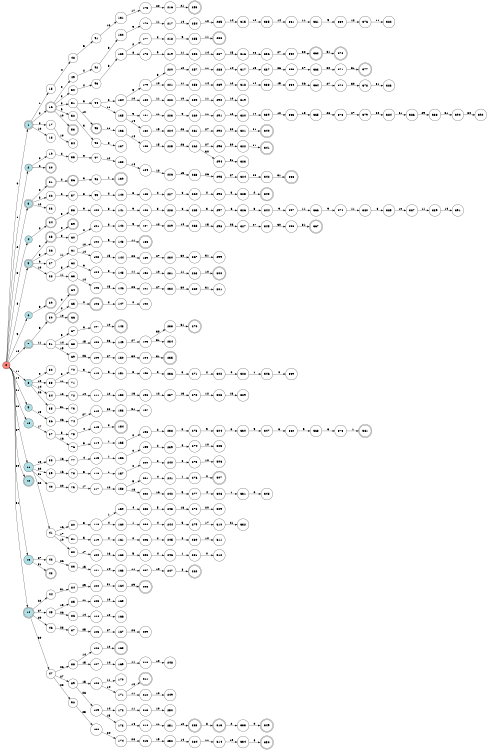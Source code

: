 digraph APTA {
__start0 [label="" shape="none"];

rankdir=LR;
size="8,5";

s0 [style="filled", color="black", fillcolor="#ff817b" shape="circle", label="0"];
s1 [style="rounded,filled", color="black", fillcolor="powderblue" shape="doublecircle", label="1"];
s2 [style="filled", color="black", fillcolor="powderblue" shape="circle", label="2"];
s3 [style="rounded,filled", color="black", fillcolor="powderblue" shape="doublecircle", label="3"];
s4 [style="filled", color="black", fillcolor="powderblue" shape="circle", label="4"];
s5 [style="rounded,filled", color="black", fillcolor="powderblue" shape="doublecircle", label="5"];
s6 [style="filled", color="black", fillcolor="powderblue" shape="circle", label="6"];
s7 [style="rounded,filled", color="black", fillcolor="powderblue" shape="doublecircle", label="7"];
s8 [style="filled", color="black", fillcolor="powderblue" shape="circle", label="8"];
s9 [style="filled", color="black", fillcolor="powderblue" shape="circle", label="9"];
s10 [style="filled", color="black", fillcolor="powderblue" shape="circle", label="10"];
s11 [style="filled", color="black", fillcolor="powderblue" shape="circle", label="11"];
s12 [style="rounded,filled", color="black", fillcolor="powderblue" shape="doublecircle", label="12"];
s13 [style="filled", color="black", fillcolor="powderblue" shape="circle", label="13"];
s14 [style="rounded,filled", color="black", fillcolor="powderblue" shape="doublecircle", label="14"];
s15 [style="filled", color="black", fillcolor="white" shape="circle", label="15"];
s16 [style="rounded,filled", color="black", fillcolor="white" shape="doublecircle", label="16"];
s17 [style="filled", color="black", fillcolor="white" shape="circle", label="17"];
s18 [style="filled", color="black", fillcolor="white" shape="circle", label="18"];
s19 [style="filled", color="black", fillcolor="white" shape="circle", label="19"];
s20 [style="rounded,filled", color="black", fillcolor="white" shape="doublecircle", label="20"];
s21 [style="rounded,filled", color="black", fillcolor="white" shape="doublecircle", label="21"];
s22 [style="filled", color="black", fillcolor="white" shape="circle", label="22"];
s23 [style="filled", color="black", fillcolor="white" shape="circle", label="23"];
s24 [style="rounded,filled", color="black", fillcolor="white" shape="doublecircle", label="24"];
s25 [style="rounded,filled", color="black", fillcolor="white" shape="doublecircle", label="25"];
s26 [style="filled", color="black", fillcolor="white" shape="circle", label="26"];
s27 [style="filled", color="black", fillcolor="white" shape="circle", label="27"];
s28 [style="filled", color="black", fillcolor="white" shape="circle", label="28"];
s29 [style="rounded,filled", color="black", fillcolor="white" shape="doublecircle", label="29"];
s30 [style="rounded,filled", color="black", fillcolor="white" shape="doublecircle", label="30"];
s31 [style="filled", color="black", fillcolor="white" shape="circle", label="31"];
s32 [style="filled", color="black", fillcolor="white" shape="circle", label="32"];
s33 [style="filled", color="black", fillcolor="white" shape="circle", label="33"];
s34 [style="filled", color="black", fillcolor="white" shape="circle", label="34"];
s35 [style="filled", color="black", fillcolor="white" shape="circle", label="35"];
s36 [style="filled", color="black", fillcolor="white" shape="circle", label="36"];
s37 [style="filled", color="black", fillcolor="white" shape="circle", label="37"];
s38 [style="filled", color="black", fillcolor="white" shape="circle", label="38"];
s39 [style="filled", color="black", fillcolor="white" shape="circle", label="39"];
s40 [style="filled", color="black", fillcolor="white" shape="circle", label="40"];
s41 [style="filled", color="black", fillcolor="white" shape="circle", label="41"];
s42 [style="filled", color="black", fillcolor="white" shape="circle", label="42"];
s43 [style="rounded,filled", color="black", fillcolor="white" shape="doublecircle", label="43"];
s44 [style="filled", color="black", fillcolor="white" shape="circle", label="44"];
s45 [style="filled", color="black", fillcolor="white" shape="circle", label="45"];
s46 [style="filled", color="black", fillcolor="white" shape="circle", label="46"];
s47 [style="filled", color="black", fillcolor="white" shape="circle", label="47"];
s48 [style="filled", color="black", fillcolor="white" shape="circle", label="48"];
s49 [style="filled", color="black", fillcolor="white" shape="circle", label="49"];
s50 [style="filled", color="black", fillcolor="white" shape="circle", label="50"];
s51 [style="filled", color="black", fillcolor="white" shape="circle", label="51"];
s52 [style="filled", color="black", fillcolor="white" shape="circle", label="52"];
s53 [style="rounded,filled", color="black", fillcolor="white" shape="doublecircle", label="53"];
s54 [style="filled", color="black", fillcolor="white" shape="circle", label="54"];
s55 [style="filled", color="black", fillcolor="white" shape="circle", label="55"];
s56 [style="rounded,filled", color="black", fillcolor="white" shape="doublecircle", label="56"];
s57 [style="filled", color="black", fillcolor="white" shape="circle", label="57"];
s58 [style="filled", color="black", fillcolor="white" shape="circle", label="58"];
s59 [style="rounded,filled", color="black", fillcolor="white" shape="doublecircle", label="59"];
s60 [style="filled", color="black", fillcolor="white" shape="circle", label="60"];
s61 [style="filled", color="black", fillcolor="white" shape="circle", label="61"];
s62 [style="filled", color="black", fillcolor="white" shape="circle", label="62"];
s63 [style="filled", color="black", fillcolor="white" shape="circle", label="63"];
s64 [style="rounded,filled", color="black", fillcolor="white" shape="doublecircle", label="64"];
s65 [style="filled", color="black", fillcolor="white" shape="circle", label="65"];
s66 [style="rounded,filled", color="black", fillcolor="white" shape="doublecircle", label="66"];
s67 [style="filled", color="black", fillcolor="white" shape="circle", label="67"];
s68 [style="filled", color="black", fillcolor="white" shape="circle", label="68"];
s69 [style="filled", color="black", fillcolor="white" shape="circle", label="69"];
s70 [style="filled", color="black", fillcolor="white" shape="circle", label="70"];
s71 [style="filled", color="black", fillcolor="white" shape="circle", label="71"];
s72 [style="filled", color="black", fillcolor="white" shape="circle", label="72"];
s73 [style="filled", color="black", fillcolor="white" shape="circle", label="73"];
s74 [style="filled", color="black", fillcolor="white" shape="circle", label="74"];
s75 [style="filled", color="black", fillcolor="white" shape="circle", label="75"];
s76 [style="filled", color="black", fillcolor="white" shape="circle", label="76"];
s77 [style="filled", color="black", fillcolor="white" shape="circle", label="77"];
s78 [style="filled", color="black", fillcolor="white" shape="circle", label="78"];
s79 [style="filled", color="black", fillcolor="white" shape="circle", label="79"];
s80 [style="filled", color="black", fillcolor="white" shape="circle", label="80"];
s81 [style="filled", color="black", fillcolor="white" shape="circle", label="81"];
s82 [style="filled", color="black", fillcolor="white" shape="circle", label="82"];
s83 [style="filled", color="black", fillcolor="white" shape="circle", label="83"];
s84 [style="filled", color="black", fillcolor="white" shape="circle", label="84"];
s85 [style="filled", color="black", fillcolor="white" shape="circle", label="85"];
s86 [style="filled", color="black", fillcolor="white" shape="circle", label="86"];
s87 [style="filled", color="black", fillcolor="white" shape="circle", label="87"];
s88 [style="filled", color="black", fillcolor="white" shape="circle", label="88"];
s89 [style="filled", color="black", fillcolor="white" shape="circle", label="89"];
s90 [style="filled", color="black", fillcolor="white" shape="circle", label="90"];
s91 [style="filled", color="black", fillcolor="white" shape="circle", label="91"];
s92 [style="filled", color="black", fillcolor="white" shape="circle", label="92"];
s93 [style="filled", color="black", fillcolor="white" shape="circle", label="93"];
s94 [style="filled", color="black", fillcolor="white" shape="circle", label="94"];
s95 [style="rounded,filled", color="black", fillcolor="white" shape="doublecircle", label="95"];
s96 [style="filled", color="black", fillcolor="white" shape="circle", label="96"];
s97 [style="filled", color="black", fillcolor="white" shape="circle", label="97"];
s98 [style="filled", color="black", fillcolor="white" shape="circle", label="98"];
s99 [style="filled", color="black", fillcolor="white" shape="circle", label="99"];
s100 [style="filled", color="black", fillcolor="white" shape="circle", label="100"];
s101 [style="filled", color="black", fillcolor="white" shape="circle", label="101"];
s102 [style="filled", color="black", fillcolor="white" shape="circle", label="102"];
s103 [style="filled", color="black", fillcolor="white" shape="circle", label="103"];
s104 [style="filled", color="black", fillcolor="white" shape="circle", label="104"];
s105 [style="filled", color="black", fillcolor="white" shape="circle", label="105"];
s106 [style="rounded,filled", color="black", fillcolor="white" shape="doublecircle", label="106"];
s107 [style="filled", color="black", fillcolor="white" shape="circle", label="107"];
s108 [style="filled", color="black", fillcolor="white" shape="circle", label="108"];
s109 [style="filled", color="black", fillcolor="white" shape="circle", label="109"];
s110 [style="filled", color="black", fillcolor="white" shape="circle", label="110"];
s111 [style="filled", color="black", fillcolor="white" shape="circle", label="111"];
s112 [style="filled", color="black", fillcolor="white" shape="circle", label="112"];
s113 [style="filled", color="black", fillcolor="white" shape="circle", label="113"];
s114 [style="filled", color="black", fillcolor="white" shape="circle", label="114"];
s115 [style="filled", color="black", fillcolor="white" shape="circle", label="115"];
s116 [style="filled", color="black", fillcolor="white" shape="circle", label="116"];
s117 [style="filled", color="black", fillcolor="white" shape="circle", label="117"];
s118 [style="filled", color="black", fillcolor="white" shape="circle", label="118"];
s119 [style="filled", color="black", fillcolor="white" shape="circle", label="119"];
s120 [style="filled", color="black", fillcolor="white" shape="circle", label="120"];
s121 [style="filled", color="black", fillcolor="white" shape="circle", label="121"];
s122 [style="filled", color="black", fillcolor="white" shape="circle", label="122"];
s123 [style="filled", color="black", fillcolor="white" shape="circle", label="123"];
s124 [style="filled", color="black", fillcolor="white" shape="circle", label="124"];
s125 [style="filled", color="black", fillcolor="white" shape="circle", label="125"];
s126 [style="filled", color="black", fillcolor="white" shape="circle", label="126"];
s127 [style="filled", color="black", fillcolor="white" shape="circle", label="127"];
s128 [style="filled", color="black", fillcolor="white" shape="circle", label="128"];
s129 [style="filled", color="black", fillcolor="white" shape="circle", label="129"];
s130 [style="filled", color="black", fillcolor="white" shape="circle", label="130"];
s131 [style="filled", color="black", fillcolor="white" shape="circle", label="131"];
s132 [style="filled", color="black", fillcolor="white" shape="circle", label="132"];
s133 [style="filled", color="black", fillcolor="white" shape="circle", label="133"];
s134 [style="filled", color="black", fillcolor="white" shape="circle", label="134"];
s135 [style="filled", color="black", fillcolor="white" shape="circle", label="135"];
s136 [style="filled", color="black", fillcolor="white" shape="circle", label="136"];
s137 [style="filled", color="black", fillcolor="white" shape="circle", label="137"];
s138 [style="filled", color="black", fillcolor="white" shape="circle", label="138"];
s139 [style="rounded,filled", color="black", fillcolor="white" shape="doublecircle", label="139"];
s140 [style="filled", color="black", fillcolor="white" shape="circle", label="140"];
s141 [style="filled", color="black", fillcolor="white" shape="circle", label="141"];
s142 [style="filled", color="black", fillcolor="white" shape="circle", label="142"];
s143 [style="filled", color="black", fillcolor="white" shape="circle", label="143"];
s144 [style="filled", color="black", fillcolor="white" shape="circle", label="144"];
s145 [style="filled", color="black", fillcolor="white" shape="circle", label="145"];
s146 [style="filled", color="black", fillcolor="white" shape="circle", label="146"];
s147 [style="filled", color="black", fillcolor="white" shape="circle", label="147"];
s148 [style="rounded,filled", color="black", fillcolor="white" shape="doublecircle", label="148"];
s149 [style="filled", color="black", fillcolor="white" shape="circle", label="149"];
s150 [style="filled", color="black", fillcolor="white" shape="circle", label="150"];
s151 [style="filled", color="black", fillcolor="white" shape="circle", label="151"];
s152 [style="filled", color="black", fillcolor="white" shape="circle", label="152"];
s153 [style="filled", color="black", fillcolor="white" shape="circle", label="153"];
s154 [style="rounded,filled", color="black", fillcolor="white" shape="doublecircle", label="154"];
s155 [style="filled", color="black", fillcolor="white" shape="circle", label="155"];
s156 [style="filled", color="black", fillcolor="white" shape="circle", label="156"];
s157 [style="filled", color="black", fillcolor="white" shape="circle", label="157"];
s158 [style="filled", color="black", fillcolor="white" shape="circle", label="158"];
s159 [style="filled", color="black", fillcolor="white" shape="circle", label="159"];
s160 [style="filled", color="black", fillcolor="white" shape="circle", label="160"];
s161 [style="filled", color="black", fillcolor="white" shape="circle", label="161"];
s162 [style="filled", color="black", fillcolor="white" shape="circle", label="162"];
s163 [style="filled", color="black", fillcolor="white" shape="circle", label="163"];
s164 [style="filled", color="black", fillcolor="white" shape="circle", label="164"];
s165 [style="filled", color="black", fillcolor="white" shape="circle", label="165"];
s166 [style="filled", color="black", fillcolor="white" shape="circle", label="166"];
s167 [style="filled", color="black", fillcolor="white" shape="circle", label="167"];
s168 [style="rounded,filled", color="black", fillcolor="white" shape="doublecircle", label="168"];
s169 [style="filled", color="black", fillcolor="white" shape="circle", label="169"];
s170 [style="filled", color="black", fillcolor="white" shape="circle", label="170"];
s171 [style="filled", color="black", fillcolor="white" shape="circle", label="171"];
s172 [style="filled", color="black", fillcolor="white" shape="circle", label="172"];
s173 [style="filled", color="black", fillcolor="white" shape="circle", label="173"];
s174 [style="filled", color="black", fillcolor="white" shape="circle", label="174"];
s175 [style="filled", color="black", fillcolor="white" shape="circle", label="175"];
s176 [style="filled", color="black", fillcolor="white" shape="circle", label="176"];
s177 [style="filled", color="black", fillcolor="white" shape="circle", label="177"];
s178 [style="filled", color="black", fillcolor="white" shape="circle", label="178"];
s179 [style="filled", color="black", fillcolor="white" shape="circle", label="179"];
s180 [style="filled", color="black", fillcolor="white" shape="circle", label="180"];
s181 [style="filled", color="black", fillcolor="white" shape="circle", label="181"];
s182 [style="filled", color="black", fillcolor="white" shape="circle", label="182"];
s183 [style="filled", color="black", fillcolor="white" shape="circle", label="183"];
s184 [style="filled", color="black", fillcolor="white" shape="circle", label="184"];
s185 [style="filled", color="black", fillcolor="white" shape="circle", label="185"];
s186 [style="filled", color="black", fillcolor="white" shape="circle", label="186"];
s187 [style="filled", color="black", fillcolor="white" shape="circle", label="187"];
s188 [style="rounded,filled", color="black", fillcolor="white" shape="doublecircle", label="188"];
s189 [style="filled", color="black", fillcolor="white" shape="circle", label="189"];
s190 [style="filled", color="black", fillcolor="white" shape="circle", label="190"];
s191 [style="filled", color="black", fillcolor="white" shape="circle", label="191"];
s192 [style="filled", color="black", fillcolor="white" shape="circle", label="192"];
s193 [style="filled", color="black", fillcolor="white" shape="circle", label="193"];
s194 [style="filled", color="black", fillcolor="white" shape="circle", label="194"];
s195 [style="filled", color="black", fillcolor="white" shape="circle", label="195"];
s196 [style="filled", color="black", fillcolor="white" shape="circle", label="196"];
s197 [style="filled", color="black", fillcolor="white" shape="circle", label="197"];
s198 [style="filled", color="black", fillcolor="white" shape="circle", label="198"];
s199 [style="filled", color="black", fillcolor="white" shape="circle", label="199"];
s200 [style="filled", color="black", fillcolor="white" shape="circle", label="200"];
s201 [style="filled", color="black", fillcolor="white" shape="circle", label="201"];
s202 [style="filled", color="black", fillcolor="white" shape="circle", label="202"];
s203 [style="filled", color="black", fillcolor="white" shape="circle", label="203"];
s204 [style="filled", color="black", fillcolor="white" shape="circle", label="204"];
s205 [style="filled", color="black", fillcolor="white" shape="circle", label="205"];
s206 [style="filled", color="black", fillcolor="white" shape="circle", label="206"];
s207 [style="filled", color="black", fillcolor="white" shape="circle", label="207"];
s208 [style="rounded,filled", color="black", fillcolor="white" shape="doublecircle", label="208"];
s209 [style="filled", color="black", fillcolor="white" shape="circle", label="209"];
s210 [style="filled", color="black", fillcolor="white" shape="circle", label="210"];
s211 [style="rounded,filled", color="black", fillcolor="white" shape="doublecircle", label="211"];
s212 [style="filled", color="black", fillcolor="white" shape="circle", label="212"];
s213 [style="filled", color="black", fillcolor="white" shape="circle", label="213"];
s214 [style="filled", color="black", fillcolor="white" shape="circle", label="214"];
s215 [style="filled", color="black", fillcolor="white" shape="circle", label="215"];
s216 [style="filled", color="black", fillcolor="white" shape="circle", label="216"];
s217 [style="filled", color="black", fillcolor="white" shape="circle", label="217"];
s218 [style="filled", color="black", fillcolor="white" shape="circle", label="218"];
s219 [style="filled", color="black", fillcolor="white" shape="circle", label="219"];
s220 [style="filled", color="black", fillcolor="white" shape="circle", label="220"];
s221 [style="filled", color="black", fillcolor="white" shape="circle", label="221"];
s222 [style="filled", color="black", fillcolor="white" shape="circle", label="222"];
s223 [style="filled", color="black", fillcolor="white" shape="circle", label="223"];
s224 [style="filled", color="black", fillcolor="white" shape="circle", label="224"];
s225 [style="filled", color="black", fillcolor="white" shape="circle", label="225"];
s226 [style="filled", color="black", fillcolor="white" shape="circle", label="226"];
s227 [style="filled", color="black", fillcolor="white" shape="circle", label="227"];
s228 [style="filled", color="black", fillcolor="white" shape="circle", label="228"];
s229 [style="filled", color="black", fillcolor="white" shape="circle", label="229"];
s230 [style="filled", color="black", fillcolor="white" shape="circle", label="230"];
s231 [style="filled", color="black", fillcolor="white" shape="circle", label="231"];
s232 [style="filled", color="black", fillcolor="white" shape="circle", label="232"];
s233 [style="filled", color="black", fillcolor="white" shape="circle", label="233"];
s234 [style="filled", color="black", fillcolor="white" shape="circle", label="234"];
s235 [style="rounded,filled", color="black", fillcolor="white" shape="doublecircle", label="235"];
s236 [style="filled", color="black", fillcolor="white" shape="circle", label="236"];
s237 [style="filled", color="black", fillcolor="white" shape="circle", label="237"];
s238 [style="filled", color="black", fillcolor="white" shape="circle", label="238"];
s239 [style="filled", color="black", fillcolor="white" shape="circle", label="239"];
s240 [style="filled", color="black", fillcolor="white" shape="circle", label="240"];
s241 [style="filled", color="black", fillcolor="white" shape="circle", label="241"];
s242 [style="filled", color="black", fillcolor="white" shape="circle", label="242"];
s243 [style="filled", color="black", fillcolor="white" shape="circle", label="243"];
s244 [style="filled", color="black", fillcolor="white" shape="circle", label="244"];
s245 [style="filled", color="black", fillcolor="white" shape="circle", label="245"];
s246 [style="filled", color="black", fillcolor="white" shape="circle", label="246"];
s247 [style="filled", color="black", fillcolor="white" shape="circle", label="247"];
s248 [style="filled", color="black", fillcolor="white" shape="circle", label="248"];
s249 [style="filled", color="black", fillcolor="white" shape="circle", label="249"];
s250 [style="filled", color="black", fillcolor="white" shape="circle", label="250"];
s251 [style="filled", color="black", fillcolor="white" shape="circle", label="251"];
s252 [style="filled", color="black", fillcolor="white" shape="circle", label="252"];
s253 [style="rounded,filled", color="black", fillcolor="white" shape="doublecircle", label="253"];
s254 [style="filled", color="black", fillcolor="white" shape="circle", label="254"];
s255 [style="filled", color="black", fillcolor="white" shape="circle", label="255"];
s256 [style="filled", color="black", fillcolor="white" shape="circle", label="256"];
s257 [style="filled", color="black", fillcolor="white" shape="circle", label="257"];
s258 [style="filled", color="black", fillcolor="white" shape="circle", label="258"];
s259 [style="filled", color="black", fillcolor="white" shape="circle", label="259"];
s260 [style="filled", color="black", fillcolor="white" shape="circle", label="260"];
s261 [style="filled", color="black", fillcolor="white" shape="circle", label="261"];
s262 [style="filled", color="black", fillcolor="white" shape="circle", label="262"];
s263 [style="filled", color="black", fillcolor="white" shape="circle", label="263"];
s264 [style="filled", color="black", fillcolor="white" shape="circle", label="264"];
s265 [style="filled", color="black", fillcolor="white" shape="circle", label="265"];
s266 [style="filled", color="black", fillcolor="white" shape="circle", label="266"];
s267 [style="filled", color="black", fillcolor="white" shape="circle", label="267"];
s268 [style="filled", color="black", fillcolor="white" shape="circle", label="268"];
s269 [style="filled", color="black", fillcolor="white" shape="circle", label="269"];
s270 [style="rounded,filled", color="black", fillcolor="white" shape="doublecircle", label="270"];
s271 [style="filled", color="black", fillcolor="white" shape="circle", label="271"];
s272 [style="filled", color="black", fillcolor="white" shape="circle", label="272"];
s273 [style="filled", color="black", fillcolor="white" shape="circle", label="273"];
s274 [style="filled", color="black", fillcolor="white" shape="circle", label="274"];
s275 [style="filled", color="black", fillcolor="white" shape="circle", label="275"];
s276 [style="filled", color="black", fillcolor="white" shape="circle", label="276"];
s277 [style="filled", color="black", fillcolor="white" shape="circle", label="277"];
s278 [style="filled", color="black", fillcolor="white" shape="circle", label="278"];
s279 [style="filled", color="black", fillcolor="white" shape="circle", label="279"];
s280 [style="filled", color="black", fillcolor="white" shape="circle", label="280"];
s281 [style="filled", color="black", fillcolor="white" shape="circle", label="281"];
s282 [style="rounded,filled", color="black", fillcolor="white" shape="doublecircle", label="282"];
s283 [style="rounded,filled", color="black", fillcolor="white" shape="doublecircle", label="283"];
s284 [style="filled", color="black", fillcolor="white" shape="circle", label="284"];
s285 [style="filled", color="black", fillcolor="white" shape="circle", label="285"];
s286 [style="rounded,filled", color="black", fillcolor="white" shape="doublecircle", label="286"];
s287 [style="filled", color="black", fillcolor="white" shape="circle", label="287"];
s288 [style="filled", color="black", fillcolor="white" shape="circle", label="288"];
s289 [style="filled", color="black", fillcolor="white" shape="circle", label="289"];
s290 [style="filled", color="black", fillcolor="white" shape="circle", label="290"];
s291 [style="filled", color="black", fillcolor="white" shape="circle", label="291"];
s292 [style="filled", color="black", fillcolor="white" shape="circle", label="292"];
s293 [style="filled", color="black", fillcolor="white" shape="circle", label="293"];
s294 [style="filled", color="black", fillcolor="white" shape="circle", label="294"];
s295 [style="filled", color="black", fillcolor="white" shape="circle", label="295"];
s296 [style="filled", color="black", fillcolor="white" shape="circle", label="296"];
s297 [style="filled", color="black", fillcolor="white" shape="circle", label="297"];
s298 [style="filled", color="black", fillcolor="white" shape="circle", label="298"];
s299 [style="filled", color="black", fillcolor="white" shape="circle", label="299"];
s300 [style="rounded,filled", color="black", fillcolor="white" shape="doublecircle", label="300"];
s301 [style="filled", color="black", fillcolor="white" shape="circle", label="301"];
s302 [style="filled", color="black", fillcolor="white" shape="circle", label="302"];
s303 [style="filled", color="black", fillcolor="white" shape="circle", label="303"];
s304 [style="filled", color="black", fillcolor="white" shape="circle", label="304"];
s305 [style="filled", color="black", fillcolor="white" shape="circle", label="305"];
s306 [style="filled", color="black", fillcolor="white" shape="circle", label="306"];
s307 [style="rounded,filled", color="black", fillcolor="white" shape="doublecircle", label="307"];
s308 [style="filled", color="black", fillcolor="white" shape="circle", label="308"];
s309 [style="filled", color="black", fillcolor="white" shape="circle", label="309"];
s310 [style="filled", color="black", fillcolor="white" shape="circle", label="310"];
s311 [style="filled", color="black", fillcolor="white" shape="circle", label="311"];
s312 [style="filled", color="black", fillcolor="white" shape="circle", label="312"];
s313 [style="rounded,filled", color="black", fillcolor="white" shape="doublecircle", label="313"];
s314 [style="filled", color="black", fillcolor="white" shape="circle", label="314"];
s315 [style="filled", color="black", fillcolor="white" shape="circle", label="315"];
s316 [style="filled", color="black", fillcolor="white" shape="circle", label="316"];
s317 [style="filled", color="black", fillcolor="white" shape="circle", label="317"];
s318 [style="filled", color="black", fillcolor="white" shape="circle", label="318"];
s319 [style="filled", color="black", fillcolor="white" shape="circle", label="319"];
s320 [style="filled", color="black", fillcolor="white" shape="circle", label="320"];
s321 [style="filled", color="black", fillcolor="white" shape="circle", label="321"];
s322 [style="filled", color="black", fillcolor="white" shape="circle", label="322"];
s323 [style="filled", color="black", fillcolor="white" shape="circle", label="323"];
s324 [style="filled", color="black", fillcolor="white" shape="circle", label="324"];
s325 [style="filled", color="black", fillcolor="white" shape="circle", label="325"];
s326 [style="filled", color="black", fillcolor="white" shape="circle", label="326"];
s327 [style="filled", color="black", fillcolor="white" shape="circle", label="327"];
s328 [style="filled", color="black", fillcolor="white" shape="circle", label="328"];
s329 [style="filled", color="black", fillcolor="white" shape="circle", label="329"];
s330 [style="filled", color="black", fillcolor="white" shape="circle", label="330"];
s331 [style="filled", color="black", fillcolor="white" shape="circle", label="331"];
s332 [style="filled", color="black", fillcolor="white" shape="circle", label="332"];
s333 [style="filled", color="black", fillcolor="white" shape="circle", label="333"];
s334 [style="filled", color="black", fillcolor="white" shape="circle", label="334"];
s335 [style="filled", color="black", fillcolor="white" shape="circle", label="335"];
s336 [style="filled", color="black", fillcolor="white" shape="circle", label="336"];
s337 [style="filled", color="black", fillcolor="white" shape="circle", label="337"];
s338 [style="filled", color="black", fillcolor="white" shape="circle", label="338"];
s339 [style="filled", color="black", fillcolor="white" shape="circle", label="339"];
s340 [style="rounded,filled", color="black", fillcolor="white" shape="doublecircle", label="340"];
s341 [style="rounded,filled", color="black", fillcolor="white" shape="doublecircle", label="341"];
s342 [style="filled", color="black", fillcolor="white" shape="circle", label="342"];
s343 [style="rounded,filled", color="black", fillcolor="white" shape="doublecircle", label="343"];
s344 [style="filled", color="black", fillcolor="white" shape="circle", label="344"];
s345 [style="filled", color="black", fillcolor="white" shape="circle", label="345"];
s346 [style="filled", color="black", fillcolor="white" shape="circle", label="346"];
s347 [style="filled", color="black", fillcolor="white" shape="circle", label="347"];
s348 [style="filled", color="black", fillcolor="white" shape="circle", label="348"];
s349 [style="rounded,filled", color="black", fillcolor="white" shape="doublecircle", label="349"];
s350 [style="rounded,filled", color="black", fillcolor="white" shape="doublecircle", label="350"];
s351 [style="filled", color="black", fillcolor="white" shape="circle", label="351"];
s352 [style="filled", color="black", fillcolor="white" shape="circle", label="352"];
s353 [style="filled", color="black", fillcolor="white" shape="circle", label="353"];
s354 [style="filled", color="black", fillcolor="white" shape="circle", label="354"];
s355 [style="filled", color="black", fillcolor="white" shape="circle", label="355"];
s356 [style="rounded,filled", color="black", fillcolor="white" shape="doublecircle", label="356"];
s357 [style="filled", color="black", fillcolor="white" shape="circle", label="357"];
s358 [style="filled", color="black", fillcolor="white" shape="circle", label="358"];
s359 [style="filled", color="black", fillcolor="white" shape="circle", label="359"];
s360 [style="filled", color="black", fillcolor="white" shape="circle", label="360"];
s361 [style="filled", color="black", fillcolor="white" shape="circle", label="361"];
s362 [style="rounded,filled", color="black", fillcolor="white" shape="doublecircle", label="362"];
s363 [style="filled", color="black", fillcolor="white" shape="circle", label="363"];
s364 [style="filled", color="black", fillcolor="white" shape="circle", label="364"];
s365 [style="filled", color="black", fillcolor="white" shape="circle", label="365"];
s366 [style="filled", color="black", fillcolor="white" shape="circle", label="366"];
s367 [style="rounded,filled", color="black", fillcolor="white" shape="doublecircle", label="367"];
s368 [style="filled", color="black", fillcolor="white" shape="circle", label="368"];
s369 [style="filled", color="black", fillcolor="white" shape="circle", label="369"];
s370 [style="rounded,filled", color="black", fillcolor="white" shape="doublecircle", label="370"];
s371 [style="filled", color="black", fillcolor="white" shape="circle", label="371"];
s372 [style="filled", color="black", fillcolor="white" shape="circle", label="372"];
s373 [style="filled", color="black", fillcolor="white" shape="circle", label="373"];
s374 [style="filled", color="black", fillcolor="white" shape="circle", label="374"];
s375 [style="filled", color="black", fillcolor="white" shape="circle", label="375"];
s376 [style="filled", color="black", fillcolor="white" shape="circle", label="376"];
s377 [style="rounded,filled", color="black", fillcolor="white" shape="doublecircle", label="377"];
s378 [style="filled", color="black", fillcolor="white" shape="circle", label="378"];
s379 [style="filled", color="black", fillcolor="white" shape="circle", label="379"];
s380 [style="filled", color="black", fillcolor="white" shape="circle", label="380"];
s381 [style="rounded,filled", color="black", fillcolor="white" shape="doublecircle", label="381"];
s382 [style="filled", color="black", fillcolor="white" shape="circle", label="382"];
s383 [style="filled", color="black", fillcolor="white" shape="circle", label="383"];
s384 [style="filled", color="black", fillcolor="white" shape="circle", label="384"];
s385 [style="filled", color="black", fillcolor="white" shape="circle", label="385"];
s386 [style="filled", color="black", fillcolor="white" shape="circle", label="386"];
s387 [style="filled", color="black", fillcolor="white" shape="circle", label="387"];
s388 [style="filled", color="black", fillcolor="white" shape="circle", label="388"];
s389 [style="filled", color="black", fillcolor="white" shape="circle", label="389"];
s390 [style="filled", color="black", fillcolor="white" shape="circle", label="390"];
s391 [style="filled", color="black", fillcolor="white" shape="circle", label="391"];
s392 [style="filled", color="black", fillcolor="white" shape="circle", label="392"];
s0 -> s1 [label="0"];
s0 -> s2 [label="1"];
s0 -> s3 [label="2"];
s0 -> s4 [label="3"];
s0 -> s5 [label="8"];
s0 -> s6 [label="9"];
s0 -> s7 [label="10"];
s0 -> s8 [label="11"];
s0 -> s9 [label="14"];
s0 -> s10 [label="21"];
s0 -> s11 [label="23"];
s0 -> s12 [label="27"];
s0 -> s13 [label="30"];
s0 -> s14 [label="31"];
s1 -> s15 [label="1"];
s1 -> s16 [label="2"];
s1 -> s17 [label="8"];
s1 -> s18 [label="10"];
s2 -> s19 [label="0"];
s2 -> s20 [label="2"];
s3 -> s21 [label="0"];
s3 -> s22 [label="3"];
s3 -> s23 [label="12"];
s4 -> s24 [label="2"];
s5 -> s25 [label="2"];
s5 -> s26 [label="3"];
s5 -> s27 [label="9"];
s5 -> s28 [label="10"];
s6 -> s29 [label="8"];
s7 -> s30 [label="8"];
s7 -> s31 [label="11"];
s8 -> s32 [label="9"];
s8 -> s33 [label="10"];
s8 -> s34 [label="14"];
s8 -> s35 [label="26"];
s9 -> s36 [label="15"];
s10 -> s37 [label="17"];
s11 -> s38 [label="19"];
s11 -> s39 [label="20"];
s11 -> s40 [label="21"];
s11 -> s41 [label="22"];
s13 -> s42 [label="27"];
s13 -> s43 [label="31"];
s14 -> s44 [label="22"];
s14 -> s45 [label="27"];
s14 -> s46 [label="29"];
s14 -> s47 [label="30"];
s15 -> s48 [label="4"];
s16 -> s49 [label="0"];
s16 -> s50 [label="3"];
s16 -> s51 [label="8"];
s16 -> s52 [label="9"];
s16 -> s53 [label="10"];
s17 -> s54 [label="10"];
s19 -> s55 [label="2"];
s21 -> s56 [label="2"];
s22 -> s57 [label="2"];
s24 -> s58 [label="3"];
s25 -> s59 [label="0"];
s25 -> s60 [label="8"];
s27 -> s61 [label="11"];
s28 -> s62 [label="8"];
s28 -> s63 [label="11"];
s30 -> s64 [label="0"];
s30 -> s65 [label="2"];
s30 -> s66 [label="10"];
s31 -> s67 [label="9"];
s31 -> s68 [label="14"];
s31 -> s69 [label="15"];
s33 -> s70 [label="8"];
s33 -> s71 [label="11"];
s34 -> s72 [label="12"];
s35 -> s73 [label="31"];
s36 -> s74 [label="26"];
s37 -> s75 [label="5"];
s37 -> s76 [label="16"];
s38 -> s77 [label="16"];
s39 -> s78 [label="16"];
s40 -> s79 [label="20"];
s41 -> s80 [label="16"];
s41 -> s81 [label="17"];
s41 -> s82 [label="19"];
s42 -> s83 [label="26"];
s44 -> s84 [label="31"];
s45 -> s85 [label="15"];
s45 -> s86 [label="26"];
s46 -> s87 [label="28"];
s47 -> s88 [label="26"];
s47 -> s89 [label="27"];
s47 -> s90 [label="28"];
s48 -> s91 [label="5"];
s49 -> s92 [label="2"];
s50 -> s93 [label="2"];
s51 -> s94 [label="9"];
s51 -> s95 [label="10"];
s52 -> s96 [label="3"];
s55 -> s97 [label="9"];
s56 -> s98 [label="3"];
s57 -> s99 [label="3"];
s58 -> s100 [label="9"];
s60 -> s101 [label="2"];
s61 -> s102 [label="10"];
s61 -> s103 [label="14"];
s62 -> s104 [label="9"];
s63 -> s105 [label="14"];
s65 -> s106 [label="0"];
s67 -> s107 [label="8"];
s68 -> s108 [label="15"];
s69 -> s109 [label="26"];
s70 -> s110 [label="3"];
s72 -> s111 [label="14"];
s74 -> s112 [label="27"];
s75 -> s113 [label="4"];
s76 -> s114 [label="5"];
s77 -> s115 [label="4"];
s78 -> s116 [label="5"];
s79 -> s117 [label="17"];
s80 -> s118 [label="5"];
s81 -> s119 [label="5"];
s82 -> s120 [label="17"];
s83 -> s121 [label="15"];
s84 -> s122 [label="29"];
s85 -> s123 [label="11"];
s86 -> s124 [label="14"];
s87 -> s125 [label="25"];
s88 -> s126 [label="14"];
s88 -> s127 [label="15"];
s89 -> s128 [label="15"];
s89 -> s129 [label="26"];
s90 -> s130 [label="25"];
s91 -> s131 [label="16"];
s92 -> s132 [label="8"];
s93 -> s133 [label="3"];
s94 -> s134 [label="8"];
s94 -> s135 [label="11"];
s95 -> s136 [label="11"];
s96 -> s137 [label="8"];
s97 -> s138 [label="12"];
s98 -> s139 [label="1"];
s99 -> s140 [label="2"];
s100 -> s141 [label="8"];
s101 -> s142 [label="8"];
s102 -> s143 [label="9"];
s103 -> s144 [label="15"];
s104 -> s145 [label="8"];
s105 -> s146 [label="15"];
s106 -> s147 [label="2"];
s107 -> s148 [label="10"];
s108 -> s149 [label="26"];
s109 -> s150 [label="27"];
s110 -> s151 [label="6"];
s111 -> s152 [label="12"];
s112 -> s153 [label="30"];
s113 -> s154 [label="0"];
s114 -> s155 [label="1"];
s115 -> s156 [label="1"];
s116 -> s157 [label="1"];
s117 -> s158 [label="16"];
s118 -> s159 [label="1"];
s118 -> s160 [label="4"];
s119 -> s161 [label="4"];
s120 -> s162 [label="16"];
s121 -> s163 [label="14"];
s122 -> s164 [label="31"];
s123 -> s165 [label="10"];
s124 -> s166 [label="10"];
s125 -> s167 [label="27"];
s126 -> s168 [label="10"];
s127 -> s169 [label="14"];
s128 -> s170 [label="11"];
s128 -> s171 [label="14"];
s129 -> s172 [label="14"];
s129 -> s173 [label="15"];
s130 -> s174 [label="24"];
s131 -> s175 [label="17"];
s132 -> s176 [label="9"];
s133 -> s177 [label="2"];
s133 -> s178 [label="8"];
s134 -> s179 [label="9"];
s134 -> s180 [label="10"];
s135 -> s181 [label="9"];
s135 -> s182 [label="14"];
s136 -> s183 [label="14"];
s138 -> s184 [label="14"];
s140 -> s185 [label="3"];
s141 -> s186 [label="9"];
s142 -> s187 [label="9"];
s143 -> s188 [label="11"];
s144 -> s189 [label="26"];
s145 -> s190 [label="11"];
s146 -> s191 [label="26"];
s147 -> s192 [label="0"];
s149 -> s193 [label="27"];
s150 -> s194 [label="30"];
s151 -> s195 [label="3"];
s152 -> s196 [label="13"];
s153 -> s197 [label="31"];
s155 -> s198 [label="0"];
s156 -> s199 [label="0"];
s157 -> s200 [label="0"];
s158 -> s201 [label="5"];
s158 -> s202 [label="18"];
s159 -> s203 [label="4"];
s160 -> s204 [label="1"];
s161 -> s205 [label="0"];
s162 -> s206 [label="5"];
s163 -> s207 [label="11"];
s164 -> s208 [label="29"];
s167 -> s209 [label="26"];
s169 -> s210 [label="11"];
s171 -> s211 [label="10"];
s171 -> s212 [label="11"];
s172 -> s213 [label="11"];
s173 -> s214 [label="14"];
s174 -> s215 [label="26"];
s175 -> s216 [label="20"];
s176 -> s217 [label="11"];
s177 -> s218 [label="3"];
s178 -> s219 [label="9"];
s179 -> s220 [label="8"];
s179 -> s221 [label="10"];
s180 -> s222 [label="11"];
s181 -> s223 [label="11"];
s182 -> s224 [label="15"];
s183 -> s225 [label="15"];
s184 -> s226 [label="12"];
s185 -> s227 [label="2"];
s186 -> s228 [label="3"];
s187 -> s229 [label="12"];
s189 -> s230 [label="27"];
s190 -> s231 [label="10"];
s191 -> s232 [label="27"];
s193 -> s233 [label="30"];
s193 -> s234 [label="31"];
s194 -> s235 [label="31"];
s195 -> s236 [label="2"];
s196 -> s237 [label="12"];
s198 -> s238 [label="2"];
s199 -> s239 [label="2"];
s200 -> s240 [label="2"];
s201 -> s241 [label="4"];
s202 -> s242 [label="16"];
s203 -> s243 [label="5"];
s204 -> s244 [label="4"];
s205 -> s245 [label="2"];
s206 -> s246 [label="4"];
s207 -> s247 [label="10"];
s210 -> s248 [label="10"];
s212 -> s249 [label="10"];
s213 -> s250 [label="10"];
s214 -> s251 [label="11"];
s215 -> s252 [label="15"];
s216 -> s253 [label="21"];
s217 -> s254 [label="14"];
s218 -> s255 [label="9"];
s219 -> s256 [label="11"];
s220 -> s257 [label="10"];
s221 -> s258 [label="11"];
s222 -> s259 [label="10"];
s223 -> s260 [label="9"];
s224 -> s261 [label="26"];
s225 -> s262 [label="26"];
s226 -> s263 [label="15"];
s227 -> s264 [label="8"];
s228 -> s265 [label="6"];
s229 -> s266 [label="14"];
s230 -> s267 [label="30"];
s231 -> s268 [label="11"];
s232 -> s269 [label="30"];
s233 -> s270 [label="31"];
s236 -> s271 [label="3"];
s237 -> s272 [label="13"];
s238 -> s273 [label="3"];
s239 -> s274 [label="8"];
s240 -> s275 [label="8"];
s241 -> s276 [label="1"];
s242 -> s277 [label="5"];
s243 -> s278 [label="16"];
s244 -> s279 [label="5"];
s245 -> s280 [label="8"];
s246 -> s281 [label="1"];
s247 -> s282 [label="8"];
s251 -> s283 [label="10"];
s252 -> s284 [label="14"];
s254 -> s285 [label="12"];
s255 -> s286 [label="11"];
s256 -> s287 [label="14"];
s257 -> s288 [label="11"];
s258 -> s289 [label="14"];
s259 -> s290 [label="11"];
s260 -> s291 [label="11"];
s261 -> s292 [label="27"];
s262 -> s293 [label="27"];
s262 -> s294 [label="30"];
s263 -> s295 [label="26"];
s264 -> s296 [label="2"];
s265 -> s297 [label="3"];
s266 -> s298 [label="15"];
s267 -> s299 [label="31"];
s268 -> s300 [label="10"];
s269 -> s301 [label="31"];
s271 -> s302 [label="2"];
s272 -> s303 [label="12"];
s273 -> s304 [label="9"];
s274 -> s305 [label="10"];
s275 -> s306 [label="10"];
s276 -> s307 [label="0"];
s277 -> s308 [label="4"];
s278 -> s309 [label="20"];
s279 -> s310 [label="17"];
s280 -> s311 [label="10"];
s281 -> s312 [label="0"];
s283 -> s313 [label="8"];
s284 -> s314 [label="11"];
s285 -> s315 [label="14"];
s287 -> s316 [label="15"];
s288 -> s317 [label="14"];
s289 -> s318 [label="12"];
s290 -> s319 [label="10"];
s291 -> s320 [label="12"];
s292 -> s321 [label="30"];
s293 -> s322 [label="30"];
s294 -> s323 [label="31"];
s295 -> s324 [label="27"];
s296 -> s325 [label="3"];
s297 -> s326 [label="6"];
s298 -> s327 [label="26"];
s302 -> s328 [label="0"];
s303 -> s329 [label="13"];
s304 -> s330 [label="3"];
s308 -> s331 [label="1"];
s310 -> s332 [label="21"];
s313 -> s333 [label="2"];
s314 -> s334 [label="10"];
s315 -> s335 [label="12"];
s316 -> s336 [label="26"];
s317 -> s337 [label="15"];
s318 -> s338 [label="14"];
s320 -> s339 [label="14"];
s321 -> s340 [label="31"];
s322 -> s341 [label="31"];
s324 -> s342 [label="30"];
s325 -> s343 [label="2"];
s326 -> s344 [label="3"];
s327 -> s345 [label="27"];
s328 -> s346 [label="1"];
s330 -> s347 [label="9"];
s331 -> s348 [label="0"];
s333 -> s349 [label="0"];
s334 -> s350 [label="8"];
s335 -> s351 [label="14"];
s336 -> s352 [label="27"];
s337 -> s353 [label="26"];
s338 -> s354 [label="15"];
s339 -> s355 [label="12"];
s342 -> s356 [label="31"];
s344 -> s357 [label="9"];
s345 -> s358 [label="30"];
s346 -> s359 [label="0"];
s347 -> s360 [label="3"];
s351 -> s361 [label="11"];
s352 -> s362 [label="30"];
s353 -> s363 [label="27"];
s354 -> s364 [label="26"];
s355 -> s365 [label="15"];
s357 -> s366 [label="11"];
s358 -> s367 [label="31"];
s360 -> s368 [label="9"];
s361 -> s369 [label="9"];
s362 -> s370 [label="31"];
s363 -> s371 [label="30"];
s364 -> s372 [label="27"];
s365 -> s373 [label="26"];
s366 -> s374 [label="9"];
s368 -> s375 [label="3"];
s369 -> s376 [label="12"];
s371 -> s377 [label="31"];
s372 -> s378 [label="30"];
s373 -> s379 [label="27"];
s374 -> s380 [label="11"];
s375 -> s381 [label="1"];
s376 -> s382 [label="11"];
s378 -> s383 [label="31"];
s379 -> s384 [label="30"];
s380 -> s385 [label="8"];
s384 -> s386 [label="31"];
s385 -> s387 [label="10"];
s386 -> s388 [label="29"];
s387 -> s389 [label="11"];
s388 -> s390 [label="31"];
s389 -> s391 [label="14"];
s390 -> s392 [label="30"];

}